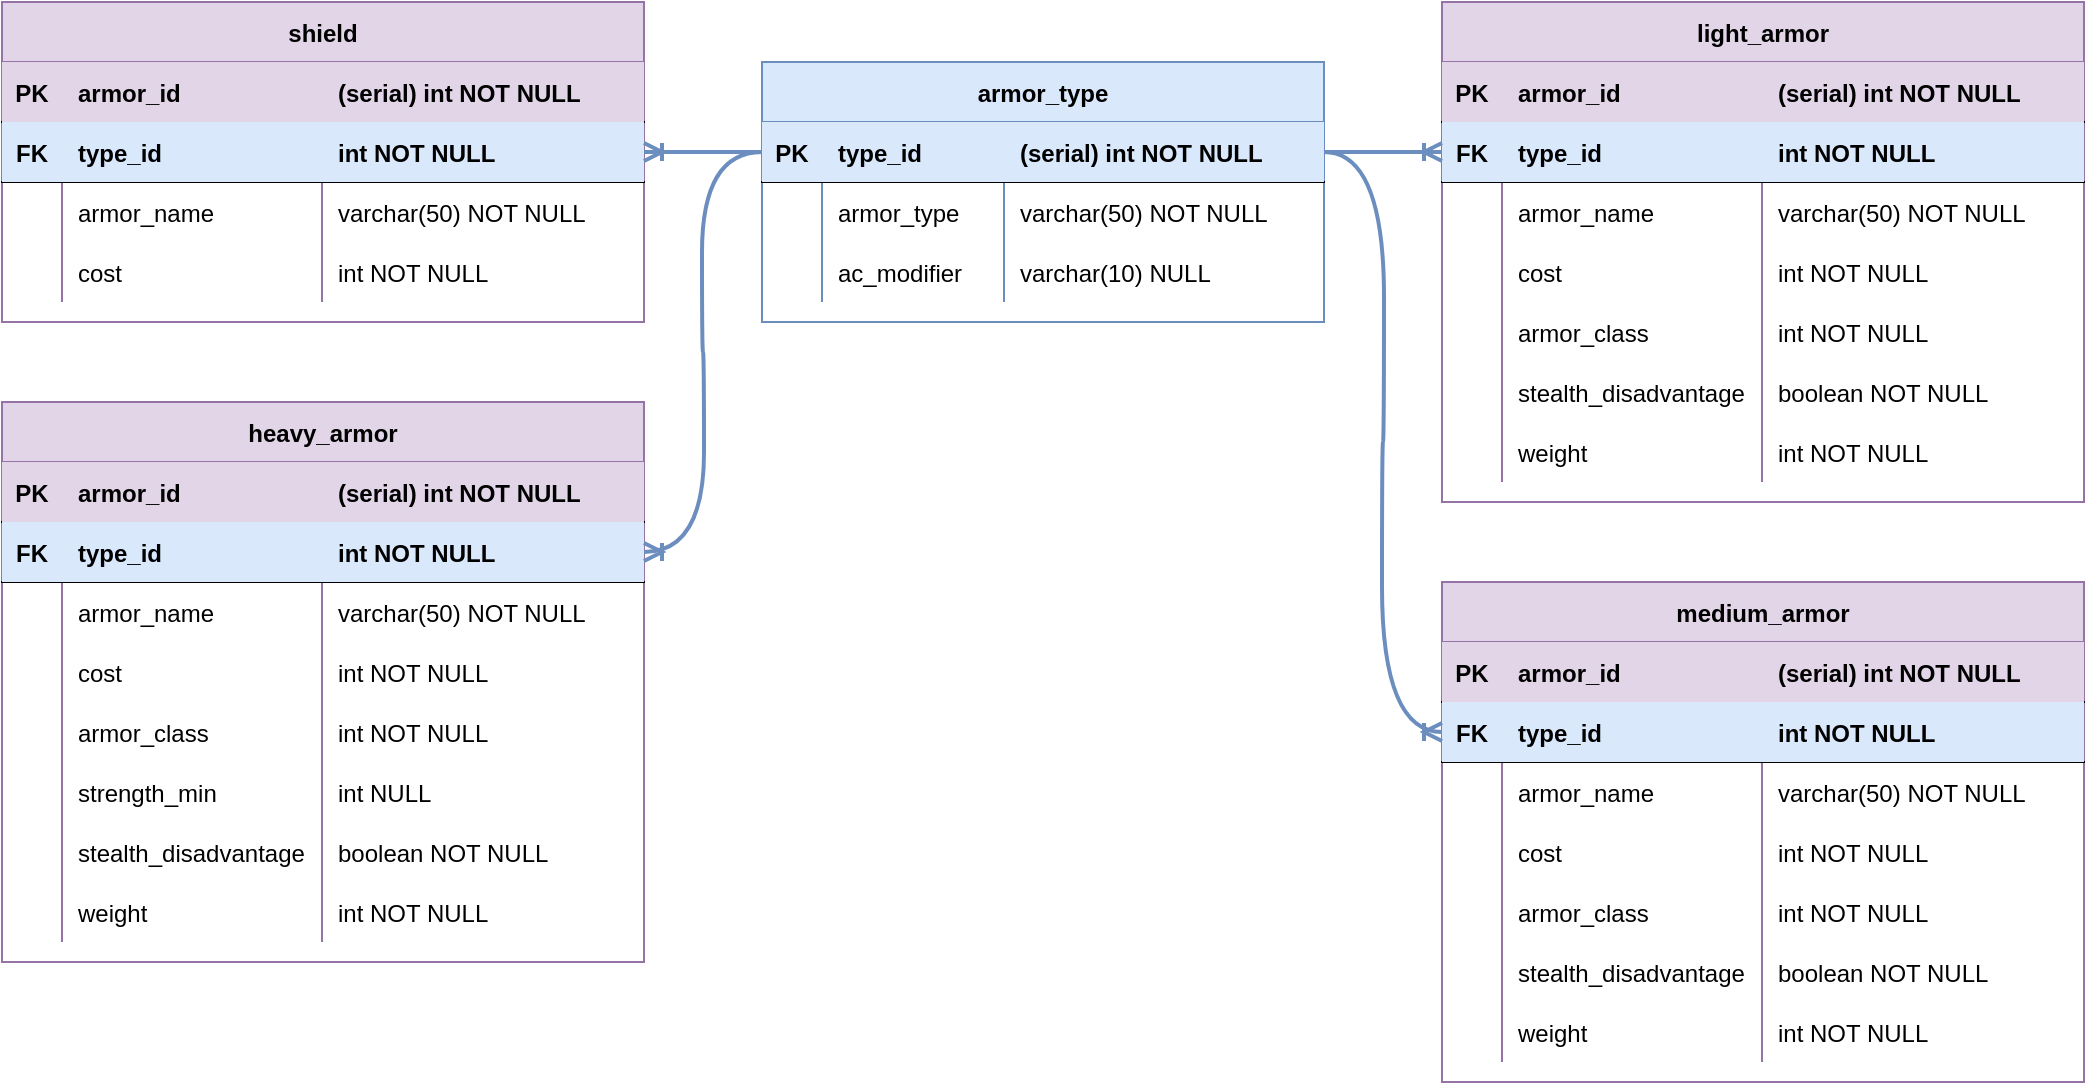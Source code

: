 <mxfile version="20.6.0" type="github">
  <diagram id="R2lEEEUBdFMjLlhIrx00" name="Page-1">
    <mxGraphModel dx="1091" dy="776" grid="1" gridSize="10" guides="1" tooltips="1" connect="1" arrows="1" fold="1" page="1" pageScale="1" pageWidth="1100" pageHeight="850" math="0" shadow="0" extFonts="Permanent Marker^https://fonts.googleapis.com/css?family=Permanent+Marker">
      <root>
        <mxCell id="0" />
        <mxCell id="1" parent="0" />
        <mxCell id="C-vyLk0tnHw3VtMMgP7b-23" value="armor_type" style="shape=table;startSize=30;container=1;collapsible=1;childLayout=tableLayout;fixedRows=1;rowLines=0;fontStyle=1;align=center;resizeLast=1;fillColor=#dae8fc;strokeColor=#6c8ebf;" parent="1" vertex="1">
          <mxGeometry x="420" y="70" width="281" height="130" as="geometry" />
        </mxCell>
        <mxCell id="C-vyLk0tnHw3VtMMgP7b-24" value="" style="shape=partialRectangle;collapsible=0;dropTarget=0;pointerEvents=0;fillColor=none;points=[[0,0.5],[1,0.5]];portConstraint=eastwest;top=0;left=0;right=0;bottom=1;" parent="C-vyLk0tnHw3VtMMgP7b-23" vertex="1">
          <mxGeometry y="30" width="281" height="30" as="geometry" />
        </mxCell>
        <mxCell id="C-vyLk0tnHw3VtMMgP7b-25" value="PK" style="shape=partialRectangle;overflow=hidden;connectable=0;fillColor=#dae8fc;top=0;left=0;bottom=0;right=0;fontStyle=1;strokeColor=#6c8ebf;" parent="C-vyLk0tnHw3VtMMgP7b-24" vertex="1">
          <mxGeometry width="30" height="30" as="geometry">
            <mxRectangle width="30" height="30" as="alternateBounds" />
          </mxGeometry>
        </mxCell>
        <mxCell id="C-vyLk0tnHw3VtMMgP7b-26" value="type_id" style="shape=partialRectangle;overflow=hidden;connectable=0;fillColor=#dae8fc;top=0;left=0;bottom=0;right=0;align=left;spacingLeft=6;fontStyle=1;strokeColor=#6c8ebf;" parent="C-vyLk0tnHw3VtMMgP7b-24" vertex="1">
          <mxGeometry x="30" width="91" height="30" as="geometry">
            <mxRectangle width="91" height="30" as="alternateBounds" />
          </mxGeometry>
        </mxCell>
        <mxCell id="UrGquPTYaDOgEPHqBl3_-1" value="(serial) int NOT NULL" style="shape=partialRectangle;overflow=hidden;connectable=0;fillColor=#dae8fc;top=0;left=0;bottom=0;right=0;align=left;spacingLeft=6;fontStyle=1;strokeColor=#6c8ebf;" vertex="1" parent="C-vyLk0tnHw3VtMMgP7b-24">
          <mxGeometry x="121" width="160" height="30" as="geometry">
            <mxRectangle width="160" height="30" as="alternateBounds" />
          </mxGeometry>
        </mxCell>
        <mxCell id="C-vyLk0tnHw3VtMMgP7b-27" value="" style="shape=partialRectangle;collapsible=0;dropTarget=0;pointerEvents=0;fillColor=none;points=[[0,0.5],[1,0.5]];portConstraint=eastwest;top=0;left=0;right=0;bottom=0;" parent="C-vyLk0tnHw3VtMMgP7b-23" vertex="1">
          <mxGeometry y="60" width="281" height="30" as="geometry" />
        </mxCell>
        <mxCell id="C-vyLk0tnHw3VtMMgP7b-28" value="" style="shape=partialRectangle;overflow=hidden;connectable=0;fillColor=none;top=0;left=0;bottom=0;right=0;" parent="C-vyLk0tnHw3VtMMgP7b-27" vertex="1">
          <mxGeometry width="30" height="30" as="geometry">
            <mxRectangle width="30" height="30" as="alternateBounds" />
          </mxGeometry>
        </mxCell>
        <mxCell id="C-vyLk0tnHw3VtMMgP7b-29" value="armor_type" style="shape=partialRectangle;overflow=hidden;connectable=0;fillColor=none;top=0;left=0;bottom=0;right=0;align=left;spacingLeft=6;" parent="C-vyLk0tnHw3VtMMgP7b-27" vertex="1">
          <mxGeometry x="30" width="91" height="30" as="geometry">
            <mxRectangle width="91" height="30" as="alternateBounds" />
          </mxGeometry>
        </mxCell>
        <mxCell id="UrGquPTYaDOgEPHqBl3_-2" value="varchar(50) NOT NULL" style="shape=partialRectangle;overflow=hidden;connectable=0;fillColor=none;top=0;left=0;bottom=0;right=0;align=left;spacingLeft=6;" vertex="1" parent="C-vyLk0tnHw3VtMMgP7b-27">
          <mxGeometry x="121" width="160" height="30" as="geometry">
            <mxRectangle width="160" height="30" as="alternateBounds" />
          </mxGeometry>
        </mxCell>
        <mxCell id="UrGquPTYaDOgEPHqBl3_-77" style="shape=partialRectangle;collapsible=0;dropTarget=0;pointerEvents=0;fillColor=none;points=[[0,0.5],[1,0.5]];portConstraint=eastwest;top=0;left=0;right=0;bottom=0;" vertex="1" parent="C-vyLk0tnHw3VtMMgP7b-23">
          <mxGeometry y="90" width="281" height="30" as="geometry" />
        </mxCell>
        <mxCell id="UrGquPTYaDOgEPHqBl3_-78" style="shape=partialRectangle;overflow=hidden;connectable=0;fillColor=none;top=0;left=0;bottom=0;right=0;" vertex="1" parent="UrGquPTYaDOgEPHqBl3_-77">
          <mxGeometry width="30" height="30" as="geometry">
            <mxRectangle width="30" height="30" as="alternateBounds" />
          </mxGeometry>
        </mxCell>
        <mxCell id="UrGquPTYaDOgEPHqBl3_-79" value="ac_modifier" style="shape=partialRectangle;overflow=hidden;connectable=0;fillColor=none;top=0;left=0;bottom=0;right=0;align=left;spacingLeft=6;" vertex="1" parent="UrGquPTYaDOgEPHqBl3_-77">
          <mxGeometry x="30" width="91" height="30" as="geometry">
            <mxRectangle width="91" height="30" as="alternateBounds" />
          </mxGeometry>
        </mxCell>
        <mxCell id="UrGquPTYaDOgEPHqBl3_-80" value="varchar(10) NULL" style="shape=partialRectangle;overflow=hidden;connectable=0;fillColor=none;top=0;left=0;bottom=0;right=0;align=left;spacingLeft=6;" vertex="1" parent="UrGquPTYaDOgEPHqBl3_-77">
          <mxGeometry x="121" width="160" height="30" as="geometry">
            <mxRectangle width="160" height="30" as="alternateBounds" />
          </mxGeometry>
        </mxCell>
        <mxCell id="UrGquPTYaDOgEPHqBl3_-3" value="light_armor" style="shape=table;startSize=30;container=1;collapsible=1;childLayout=tableLayout;fixedRows=1;rowLines=0;fontStyle=1;align=center;resizeLast=1;fillColor=#e1d5e7;strokeColor=#9673a6;" vertex="1" parent="1">
          <mxGeometry x="760" y="40" width="321" height="250" as="geometry" />
        </mxCell>
        <mxCell id="UrGquPTYaDOgEPHqBl3_-4" value="" style="shape=partialRectangle;collapsible=0;dropTarget=0;pointerEvents=0;fillColor=none;points=[[0,0.5],[1,0.5]];portConstraint=eastwest;top=0;left=0;right=0;bottom=1;" vertex="1" parent="UrGquPTYaDOgEPHqBl3_-3">
          <mxGeometry y="30" width="321" height="30" as="geometry" />
        </mxCell>
        <mxCell id="UrGquPTYaDOgEPHqBl3_-5" value="PK" style="shape=partialRectangle;overflow=hidden;connectable=0;fillColor=#e1d5e7;top=0;left=0;bottom=0;right=0;fontStyle=1;strokeColor=#9673a6;" vertex="1" parent="UrGquPTYaDOgEPHqBl3_-4">
          <mxGeometry width="30" height="30" as="geometry">
            <mxRectangle width="30" height="30" as="alternateBounds" />
          </mxGeometry>
        </mxCell>
        <mxCell id="UrGquPTYaDOgEPHqBl3_-6" value="armor_id" style="shape=partialRectangle;overflow=hidden;connectable=0;fillColor=#e1d5e7;top=0;left=0;bottom=0;right=0;align=left;spacingLeft=6;fontStyle=1;strokeColor=#9673a6;" vertex="1" parent="UrGquPTYaDOgEPHqBl3_-4">
          <mxGeometry x="30" width="130" height="30" as="geometry">
            <mxRectangle width="130" height="30" as="alternateBounds" />
          </mxGeometry>
        </mxCell>
        <mxCell id="UrGquPTYaDOgEPHqBl3_-7" value="(serial) int NOT NULL" style="shape=partialRectangle;overflow=hidden;connectable=0;fillColor=#e1d5e7;top=0;left=0;bottom=0;right=0;align=left;spacingLeft=6;fontStyle=1;strokeColor=#9673a6;" vertex="1" parent="UrGquPTYaDOgEPHqBl3_-4">
          <mxGeometry x="160" width="161" height="30" as="geometry">
            <mxRectangle width="161" height="30" as="alternateBounds" />
          </mxGeometry>
        </mxCell>
        <mxCell id="UrGquPTYaDOgEPHqBl3_-12" style="shape=partialRectangle;collapsible=0;dropTarget=0;pointerEvents=0;fillColor=none;points=[[0,0.5],[1,0.5]];portConstraint=eastwest;top=0;left=0;right=0;bottom=1;" vertex="1" parent="UrGquPTYaDOgEPHqBl3_-3">
          <mxGeometry y="60" width="321" height="30" as="geometry" />
        </mxCell>
        <mxCell id="UrGquPTYaDOgEPHqBl3_-13" value="FK" style="shape=partialRectangle;overflow=hidden;connectable=0;fillColor=#dae8fc;top=0;left=0;bottom=0;right=0;fontStyle=1;strokeColor=#6c8ebf;" vertex="1" parent="UrGquPTYaDOgEPHqBl3_-12">
          <mxGeometry width="30" height="30" as="geometry">
            <mxRectangle width="30" height="30" as="alternateBounds" />
          </mxGeometry>
        </mxCell>
        <mxCell id="UrGquPTYaDOgEPHqBl3_-14" value="type_id" style="shape=partialRectangle;overflow=hidden;connectable=0;fillColor=#dae8fc;top=0;left=0;bottom=0;right=0;align=left;spacingLeft=6;fontStyle=1;strokeColor=#6c8ebf;" vertex="1" parent="UrGquPTYaDOgEPHqBl3_-12">
          <mxGeometry x="30" width="130" height="30" as="geometry">
            <mxRectangle width="130" height="30" as="alternateBounds" />
          </mxGeometry>
        </mxCell>
        <mxCell id="UrGquPTYaDOgEPHqBl3_-15" value="int NOT NULL" style="shape=partialRectangle;overflow=hidden;connectable=0;fillColor=#dae8fc;top=0;left=0;bottom=0;right=0;align=left;spacingLeft=6;fontStyle=1;strokeColor=#6c8ebf;" vertex="1" parent="UrGquPTYaDOgEPHqBl3_-12">
          <mxGeometry x="160" width="161" height="30" as="geometry">
            <mxRectangle width="161" height="30" as="alternateBounds" />
          </mxGeometry>
        </mxCell>
        <mxCell id="UrGquPTYaDOgEPHqBl3_-8" value="" style="shape=partialRectangle;collapsible=0;dropTarget=0;pointerEvents=0;fillColor=none;points=[[0,0.5],[1,0.5]];portConstraint=eastwest;top=0;left=0;right=0;bottom=0;" vertex="1" parent="UrGquPTYaDOgEPHqBl3_-3">
          <mxGeometry y="90" width="321" height="30" as="geometry" />
        </mxCell>
        <mxCell id="UrGquPTYaDOgEPHqBl3_-9" value="" style="shape=partialRectangle;overflow=hidden;connectable=0;fillColor=none;top=0;left=0;bottom=0;right=0;" vertex="1" parent="UrGquPTYaDOgEPHqBl3_-8">
          <mxGeometry width="30" height="30" as="geometry">
            <mxRectangle width="30" height="30" as="alternateBounds" />
          </mxGeometry>
        </mxCell>
        <mxCell id="UrGquPTYaDOgEPHqBl3_-10" value="armor_name" style="shape=partialRectangle;overflow=hidden;connectable=0;fillColor=none;top=0;left=0;bottom=0;right=0;align=left;spacingLeft=6;" vertex="1" parent="UrGquPTYaDOgEPHqBl3_-8">
          <mxGeometry x="30" width="130" height="30" as="geometry">
            <mxRectangle width="130" height="30" as="alternateBounds" />
          </mxGeometry>
        </mxCell>
        <mxCell id="UrGquPTYaDOgEPHqBl3_-11" value="varchar(50) NOT NULL" style="shape=partialRectangle;overflow=hidden;connectable=0;fillColor=none;top=0;left=0;bottom=0;right=0;align=left;spacingLeft=6;" vertex="1" parent="UrGquPTYaDOgEPHqBl3_-8">
          <mxGeometry x="160" width="161" height="30" as="geometry">
            <mxRectangle width="161" height="30" as="alternateBounds" />
          </mxGeometry>
        </mxCell>
        <mxCell id="UrGquPTYaDOgEPHqBl3_-16" style="shape=partialRectangle;collapsible=0;dropTarget=0;pointerEvents=0;fillColor=none;points=[[0,0.5],[1,0.5]];portConstraint=eastwest;top=0;left=0;right=0;bottom=0;" vertex="1" parent="UrGquPTYaDOgEPHqBl3_-3">
          <mxGeometry y="120" width="321" height="30" as="geometry" />
        </mxCell>
        <mxCell id="UrGquPTYaDOgEPHqBl3_-17" style="shape=partialRectangle;overflow=hidden;connectable=0;fillColor=none;top=0;left=0;bottom=0;right=0;" vertex="1" parent="UrGquPTYaDOgEPHqBl3_-16">
          <mxGeometry width="30" height="30" as="geometry">
            <mxRectangle width="30" height="30" as="alternateBounds" />
          </mxGeometry>
        </mxCell>
        <mxCell id="UrGquPTYaDOgEPHqBl3_-18" value="cost" style="shape=partialRectangle;overflow=hidden;connectable=0;fillColor=none;top=0;left=0;bottom=0;right=0;align=left;spacingLeft=6;" vertex="1" parent="UrGquPTYaDOgEPHqBl3_-16">
          <mxGeometry x="30" width="130" height="30" as="geometry">
            <mxRectangle width="130" height="30" as="alternateBounds" />
          </mxGeometry>
        </mxCell>
        <mxCell id="UrGquPTYaDOgEPHqBl3_-19" value="int NOT NULL" style="shape=partialRectangle;overflow=hidden;connectable=0;fillColor=none;top=0;left=0;bottom=0;right=0;align=left;spacingLeft=6;" vertex="1" parent="UrGquPTYaDOgEPHqBl3_-16">
          <mxGeometry x="160" width="161" height="30" as="geometry">
            <mxRectangle width="161" height="30" as="alternateBounds" />
          </mxGeometry>
        </mxCell>
        <mxCell id="UrGquPTYaDOgEPHqBl3_-20" style="shape=partialRectangle;collapsible=0;dropTarget=0;pointerEvents=0;fillColor=none;points=[[0,0.5],[1,0.5]];portConstraint=eastwest;top=0;left=0;right=0;bottom=0;" vertex="1" parent="UrGquPTYaDOgEPHqBl3_-3">
          <mxGeometry y="150" width="321" height="30" as="geometry" />
        </mxCell>
        <mxCell id="UrGquPTYaDOgEPHqBl3_-21" style="shape=partialRectangle;overflow=hidden;connectable=0;fillColor=none;top=0;left=0;bottom=0;right=0;" vertex="1" parent="UrGquPTYaDOgEPHqBl3_-20">
          <mxGeometry width="30" height="30" as="geometry">
            <mxRectangle width="30" height="30" as="alternateBounds" />
          </mxGeometry>
        </mxCell>
        <mxCell id="UrGquPTYaDOgEPHqBl3_-22" value="armor_class" style="shape=partialRectangle;overflow=hidden;connectable=0;fillColor=none;top=0;left=0;bottom=0;right=0;align=left;spacingLeft=6;" vertex="1" parent="UrGquPTYaDOgEPHqBl3_-20">
          <mxGeometry x="30" width="130" height="30" as="geometry">
            <mxRectangle width="130" height="30" as="alternateBounds" />
          </mxGeometry>
        </mxCell>
        <mxCell id="UrGquPTYaDOgEPHqBl3_-23" value="int NOT NULL" style="shape=partialRectangle;overflow=hidden;connectable=0;fillColor=none;top=0;left=0;bottom=0;right=0;align=left;spacingLeft=6;" vertex="1" parent="UrGquPTYaDOgEPHqBl3_-20">
          <mxGeometry x="160" width="161" height="30" as="geometry">
            <mxRectangle width="161" height="30" as="alternateBounds" />
          </mxGeometry>
        </mxCell>
        <mxCell id="UrGquPTYaDOgEPHqBl3_-32" style="shape=partialRectangle;collapsible=0;dropTarget=0;pointerEvents=0;fillColor=none;points=[[0,0.5],[1,0.5]];portConstraint=eastwest;top=0;left=0;right=0;bottom=0;" vertex="1" parent="UrGquPTYaDOgEPHqBl3_-3">
          <mxGeometry y="180" width="321" height="30" as="geometry" />
        </mxCell>
        <mxCell id="UrGquPTYaDOgEPHqBl3_-33" style="shape=partialRectangle;overflow=hidden;connectable=0;fillColor=none;top=0;left=0;bottom=0;right=0;" vertex="1" parent="UrGquPTYaDOgEPHqBl3_-32">
          <mxGeometry width="30" height="30" as="geometry">
            <mxRectangle width="30" height="30" as="alternateBounds" />
          </mxGeometry>
        </mxCell>
        <mxCell id="UrGquPTYaDOgEPHqBl3_-34" value="stealth_disadvantage" style="shape=partialRectangle;overflow=hidden;connectable=0;fillColor=none;top=0;left=0;bottom=0;right=0;align=left;spacingLeft=6;" vertex="1" parent="UrGquPTYaDOgEPHqBl3_-32">
          <mxGeometry x="30" width="130" height="30" as="geometry">
            <mxRectangle width="130" height="30" as="alternateBounds" />
          </mxGeometry>
        </mxCell>
        <mxCell id="UrGquPTYaDOgEPHqBl3_-35" value="boolean NOT NULL" style="shape=partialRectangle;overflow=hidden;connectable=0;fillColor=none;top=0;left=0;bottom=0;right=0;align=left;spacingLeft=6;" vertex="1" parent="UrGquPTYaDOgEPHqBl3_-32">
          <mxGeometry x="160" width="161" height="30" as="geometry">
            <mxRectangle width="161" height="30" as="alternateBounds" />
          </mxGeometry>
        </mxCell>
        <mxCell id="UrGquPTYaDOgEPHqBl3_-36" style="shape=partialRectangle;collapsible=0;dropTarget=0;pointerEvents=0;fillColor=none;points=[[0,0.5],[1,0.5]];portConstraint=eastwest;top=0;left=0;right=0;bottom=0;" vertex="1" parent="UrGquPTYaDOgEPHqBl3_-3">
          <mxGeometry y="210" width="321" height="30" as="geometry" />
        </mxCell>
        <mxCell id="UrGquPTYaDOgEPHqBl3_-37" style="shape=partialRectangle;overflow=hidden;connectable=0;fillColor=none;top=0;left=0;bottom=0;right=0;" vertex="1" parent="UrGquPTYaDOgEPHqBl3_-36">
          <mxGeometry width="30" height="30" as="geometry">
            <mxRectangle width="30" height="30" as="alternateBounds" />
          </mxGeometry>
        </mxCell>
        <mxCell id="UrGquPTYaDOgEPHqBl3_-38" value="weight" style="shape=partialRectangle;overflow=hidden;connectable=0;fillColor=none;top=0;left=0;bottom=0;right=0;align=left;spacingLeft=6;" vertex="1" parent="UrGquPTYaDOgEPHqBl3_-36">
          <mxGeometry x="30" width="130" height="30" as="geometry">
            <mxRectangle width="130" height="30" as="alternateBounds" />
          </mxGeometry>
        </mxCell>
        <mxCell id="UrGquPTYaDOgEPHqBl3_-39" value="int NOT NULL" style="shape=partialRectangle;overflow=hidden;connectable=0;fillColor=none;top=0;left=0;bottom=0;right=0;align=left;spacingLeft=6;" vertex="1" parent="UrGquPTYaDOgEPHqBl3_-36">
          <mxGeometry x="160" width="161" height="30" as="geometry">
            <mxRectangle width="161" height="30" as="alternateBounds" />
          </mxGeometry>
        </mxCell>
        <mxCell id="UrGquPTYaDOgEPHqBl3_-40" value="medium_armor" style="shape=table;startSize=30;container=1;collapsible=1;childLayout=tableLayout;fixedRows=1;rowLines=0;fontStyle=1;align=center;resizeLast=1;fillColor=#e1d5e7;strokeColor=#9673a6;" vertex="1" parent="1">
          <mxGeometry x="760" y="330" width="321" height="250" as="geometry" />
        </mxCell>
        <mxCell id="UrGquPTYaDOgEPHqBl3_-41" value="" style="shape=partialRectangle;collapsible=0;dropTarget=0;pointerEvents=0;fillColor=none;points=[[0,0.5],[1,0.5]];portConstraint=eastwest;top=0;left=0;right=0;bottom=1;" vertex="1" parent="UrGquPTYaDOgEPHqBl3_-40">
          <mxGeometry y="30" width="321" height="30" as="geometry" />
        </mxCell>
        <mxCell id="UrGquPTYaDOgEPHqBl3_-42" value="PK" style="shape=partialRectangle;overflow=hidden;connectable=0;fillColor=#e1d5e7;top=0;left=0;bottom=0;right=0;fontStyle=1;strokeColor=#9673a6;" vertex="1" parent="UrGquPTYaDOgEPHqBl3_-41">
          <mxGeometry width="30" height="30" as="geometry">
            <mxRectangle width="30" height="30" as="alternateBounds" />
          </mxGeometry>
        </mxCell>
        <mxCell id="UrGquPTYaDOgEPHqBl3_-43" value="armor_id" style="shape=partialRectangle;overflow=hidden;connectable=0;fillColor=#e1d5e7;top=0;left=0;bottom=0;right=0;align=left;spacingLeft=6;fontStyle=1;strokeColor=#9673a6;" vertex="1" parent="UrGquPTYaDOgEPHqBl3_-41">
          <mxGeometry x="30" width="130" height="30" as="geometry">
            <mxRectangle width="130" height="30" as="alternateBounds" />
          </mxGeometry>
        </mxCell>
        <mxCell id="UrGquPTYaDOgEPHqBl3_-44" value="(serial) int NOT NULL" style="shape=partialRectangle;overflow=hidden;connectable=0;fillColor=#e1d5e7;top=0;left=0;bottom=0;right=0;align=left;spacingLeft=6;fontStyle=1;strokeColor=#9673a6;" vertex="1" parent="UrGquPTYaDOgEPHqBl3_-41">
          <mxGeometry x="160" width="161" height="30" as="geometry">
            <mxRectangle width="161" height="30" as="alternateBounds" />
          </mxGeometry>
        </mxCell>
        <mxCell id="UrGquPTYaDOgEPHqBl3_-45" style="shape=partialRectangle;collapsible=0;dropTarget=0;pointerEvents=0;fillColor=none;points=[[0,0.5],[1,0.5]];portConstraint=eastwest;top=0;left=0;right=0;bottom=1;" vertex="1" parent="UrGquPTYaDOgEPHqBl3_-40">
          <mxGeometry y="60" width="321" height="30" as="geometry" />
        </mxCell>
        <mxCell id="UrGquPTYaDOgEPHqBl3_-46" value="FK" style="shape=partialRectangle;overflow=hidden;connectable=0;fillColor=#dae8fc;top=0;left=0;bottom=0;right=0;fontStyle=1;strokeColor=#6c8ebf;" vertex="1" parent="UrGquPTYaDOgEPHqBl3_-45">
          <mxGeometry width="30" height="30" as="geometry">
            <mxRectangle width="30" height="30" as="alternateBounds" />
          </mxGeometry>
        </mxCell>
        <mxCell id="UrGquPTYaDOgEPHqBl3_-47" value="type_id" style="shape=partialRectangle;overflow=hidden;connectable=0;fillColor=#dae8fc;top=0;left=0;bottom=0;right=0;align=left;spacingLeft=6;fontStyle=1;strokeColor=#6c8ebf;" vertex="1" parent="UrGquPTYaDOgEPHqBl3_-45">
          <mxGeometry x="30" width="130" height="30" as="geometry">
            <mxRectangle width="130" height="30" as="alternateBounds" />
          </mxGeometry>
        </mxCell>
        <mxCell id="UrGquPTYaDOgEPHqBl3_-48" value="int NOT NULL" style="shape=partialRectangle;overflow=hidden;connectable=0;fillColor=#dae8fc;top=0;left=0;bottom=0;right=0;align=left;spacingLeft=6;fontStyle=1;strokeColor=#6c8ebf;" vertex="1" parent="UrGquPTYaDOgEPHqBl3_-45">
          <mxGeometry x="160" width="161" height="30" as="geometry">
            <mxRectangle width="161" height="30" as="alternateBounds" />
          </mxGeometry>
        </mxCell>
        <mxCell id="UrGquPTYaDOgEPHqBl3_-49" value="" style="shape=partialRectangle;collapsible=0;dropTarget=0;pointerEvents=0;fillColor=none;points=[[0,0.5],[1,0.5]];portConstraint=eastwest;top=0;left=0;right=0;bottom=0;" vertex="1" parent="UrGquPTYaDOgEPHqBl3_-40">
          <mxGeometry y="90" width="321" height="30" as="geometry" />
        </mxCell>
        <mxCell id="UrGquPTYaDOgEPHqBl3_-50" value="" style="shape=partialRectangle;overflow=hidden;connectable=0;fillColor=none;top=0;left=0;bottom=0;right=0;" vertex="1" parent="UrGquPTYaDOgEPHqBl3_-49">
          <mxGeometry width="30" height="30" as="geometry">
            <mxRectangle width="30" height="30" as="alternateBounds" />
          </mxGeometry>
        </mxCell>
        <mxCell id="UrGquPTYaDOgEPHqBl3_-51" value="armor_name" style="shape=partialRectangle;overflow=hidden;connectable=0;fillColor=none;top=0;left=0;bottom=0;right=0;align=left;spacingLeft=6;" vertex="1" parent="UrGquPTYaDOgEPHqBl3_-49">
          <mxGeometry x="30" width="130" height="30" as="geometry">
            <mxRectangle width="130" height="30" as="alternateBounds" />
          </mxGeometry>
        </mxCell>
        <mxCell id="UrGquPTYaDOgEPHqBl3_-52" value="varchar(50) NOT NULL" style="shape=partialRectangle;overflow=hidden;connectable=0;fillColor=none;top=0;left=0;bottom=0;right=0;align=left;spacingLeft=6;" vertex="1" parent="UrGquPTYaDOgEPHqBl3_-49">
          <mxGeometry x="160" width="161" height="30" as="geometry">
            <mxRectangle width="161" height="30" as="alternateBounds" />
          </mxGeometry>
        </mxCell>
        <mxCell id="UrGquPTYaDOgEPHqBl3_-53" style="shape=partialRectangle;collapsible=0;dropTarget=0;pointerEvents=0;fillColor=none;points=[[0,0.5],[1,0.5]];portConstraint=eastwest;top=0;left=0;right=0;bottom=0;" vertex="1" parent="UrGquPTYaDOgEPHqBl3_-40">
          <mxGeometry y="120" width="321" height="30" as="geometry" />
        </mxCell>
        <mxCell id="UrGquPTYaDOgEPHqBl3_-54" style="shape=partialRectangle;overflow=hidden;connectable=0;fillColor=none;top=0;left=0;bottom=0;right=0;" vertex="1" parent="UrGquPTYaDOgEPHqBl3_-53">
          <mxGeometry width="30" height="30" as="geometry">
            <mxRectangle width="30" height="30" as="alternateBounds" />
          </mxGeometry>
        </mxCell>
        <mxCell id="UrGquPTYaDOgEPHqBl3_-55" value="cost" style="shape=partialRectangle;overflow=hidden;connectable=0;fillColor=none;top=0;left=0;bottom=0;right=0;align=left;spacingLeft=6;" vertex="1" parent="UrGquPTYaDOgEPHqBl3_-53">
          <mxGeometry x="30" width="130" height="30" as="geometry">
            <mxRectangle width="130" height="30" as="alternateBounds" />
          </mxGeometry>
        </mxCell>
        <mxCell id="UrGquPTYaDOgEPHqBl3_-56" value="int NOT NULL" style="shape=partialRectangle;overflow=hidden;connectable=0;fillColor=none;top=0;left=0;bottom=0;right=0;align=left;spacingLeft=6;" vertex="1" parent="UrGquPTYaDOgEPHqBl3_-53">
          <mxGeometry x="160" width="161" height="30" as="geometry">
            <mxRectangle width="161" height="30" as="alternateBounds" />
          </mxGeometry>
        </mxCell>
        <mxCell id="UrGquPTYaDOgEPHqBl3_-57" style="shape=partialRectangle;collapsible=0;dropTarget=0;pointerEvents=0;fillColor=none;points=[[0,0.5],[1,0.5]];portConstraint=eastwest;top=0;left=0;right=0;bottom=0;" vertex="1" parent="UrGquPTYaDOgEPHqBl3_-40">
          <mxGeometry y="150" width="321" height="30" as="geometry" />
        </mxCell>
        <mxCell id="UrGquPTYaDOgEPHqBl3_-58" style="shape=partialRectangle;overflow=hidden;connectable=0;fillColor=none;top=0;left=0;bottom=0;right=0;" vertex="1" parent="UrGquPTYaDOgEPHqBl3_-57">
          <mxGeometry width="30" height="30" as="geometry">
            <mxRectangle width="30" height="30" as="alternateBounds" />
          </mxGeometry>
        </mxCell>
        <mxCell id="UrGquPTYaDOgEPHqBl3_-59" value="armor_class" style="shape=partialRectangle;overflow=hidden;connectable=0;fillColor=none;top=0;left=0;bottom=0;right=0;align=left;spacingLeft=6;" vertex="1" parent="UrGquPTYaDOgEPHqBl3_-57">
          <mxGeometry x="30" width="130" height="30" as="geometry">
            <mxRectangle width="130" height="30" as="alternateBounds" />
          </mxGeometry>
        </mxCell>
        <mxCell id="UrGquPTYaDOgEPHqBl3_-60" value="int NOT NULL" style="shape=partialRectangle;overflow=hidden;connectable=0;fillColor=none;top=0;left=0;bottom=0;right=0;align=left;spacingLeft=6;" vertex="1" parent="UrGquPTYaDOgEPHqBl3_-57">
          <mxGeometry x="160" width="161" height="30" as="geometry">
            <mxRectangle width="161" height="30" as="alternateBounds" />
          </mxGeometry>
        </mxCell>
        <mxCell id="UrGquPTYaDOgEPHqBl3_-69" style="shape=partialRectangle;collapsible=0;dropTarget=0;pointerEvents=0;fillColor=none;points=[[0,0.5],[1,0.5]];portConstraint=eastwest;top=0;left=0;right=0;bottom=0;" vertex="1" parent="UrGquPTYaDOgEPHqBl3_-40">
          <mxGeometry y="180" width="321" height="30" as="geometry" />
        </mxCell>
        <mxCell id="UrGquPTYaDOgEPHqBl3_-70" style="shape=partialRectangle;overflow=hidden;connectable=0;fillColor=none;top=0;left=0;bottom=0;right=0;" vertex="1" parent="UrGquPTYaDOgEPHqBl3_-69">
          <mxGeometry width="30" height="30" as="geometry">
            <mxRectangle width="30" height="30" as="alternateBounds" />
          </mxGeometry>
        </mxCell>
        <mxCell id="UrGquPTYaDOgEPHqBl3_-71" value="stealth_disadvantage" style="shape=partialRectangle;overflow=hidden;connectable=0;fillColor=none;top=0;left=0;bottom=0;right=0;align=left;spacingLeft=6;" vertex="1" parent="UrGquPTYaDOgEPHqBl3_-69">
          <mxGeometry x="30" width="130" height="30" as="geometry">
            <mxRectangle width="130" height="30" as="alternateBounds" />
          </mxGeometry>
        </mxCell>
        <mxCell id="UrGquPTYaDOgEPHqBl3_-72" value="boolean NOT NULL" style="shape=partialRectangle;overflow=hidden;connectable=0;fillColor=none;top=0;left=0;bottom=0;right=0;align=left;spacingLeft=6;" vertex="1" parent="UrGquPTYaDOgEPHqBl3_-69">
          <mxGeometry x="160" width="161" height="30" as="geometry">
            <mxRectangle width="161" height="30" as="alternateBounds" />
          </mxGeometry>
        </mxCell>
        <mxCell id="UrGquPTYaDOgEPHqBl3_-73" style="shape=partialRectangle;collapsible=0;dropTarget=0;pointerEvents=0;fillColor=none;points=[[0,0.5],[1,0.5]];portConstraint=eastwest;top=0;left=0;right=0;bottom=0;" vertex="1" parent="UrGquPTYaDOgEPHqBl3_-40">
          <mxGeometry y="210" width="321" height="30" as="geometry" />
        </mxCell>
        <mxCell id="UrGquPTYaDOgEPHqBl3_-74" style="shape=partialRectangle;overflow=hidden;connectable=0;fillColor=none;top=0;left=0;bottom=0;right=0;" vertex="1" parent="UrGquPTYaDOgEPHqBl3_-73">
          <mxGeometry width="30" height="30" as="geometry">
            <mxRectangle width="30" height="30" as="alternateBounds" />
          </mxGeometry>
        </mxCell>
        <mxCell id="UrGquPTYaDOgEPHqBl3_-75" value="weight" style="shape=partialRectangle;overflow=hidden;connectable=0;fillColor=none;top=0;left=0;bottom=0;right=0;align=left;spacingLeft=6;" vertex="1" parent="UrGquPTYaDOgEPHqBl3_-73">
          <mxGeometry x="30" width="130" height="30" as="geometry">
            <mxRectangle width="130" height="30" as="alternateBounds" />
          </mxGeometry>
        </mxCell>
        <mxCell id="UrGquPTYaDOgEPHqBl3_-76" value="int NOT NULL" style="shape=partialRectangle;overflow=hidden;connectable=0;fillColor=none;top=0;left=0;bottom=0;right=0;align=left;spacingLeft=6;" vertex="1" parent="UrGquPTYaDOgEPHqBl3_-73">
          <mxGeometry x="160" width="161" height="30" as="geometry">
            <mxRectangle width="161" height="30" as="alternateBounds" />
          </mxGeometry>
        </mxCell>
        <mxCell id="UrGquPTYaDOgEPHqBl3_-81" value="heavy_armor" style="shape=table;startSize=30;container=1;collapsible=1;childLayout=tableLayout;fixedRows=1;rowLines=0;fontStyle=1;align=center;resizeLast=1;fillColor=#e1d5e7;strokeColor=#9673a6;" vertex="1" parent="1">
          <mxGeometry x="40" y="240" width="321" height="280" as="geometry" />
        </mxCell>
        <mxCell id="UrGquPTYaDOgEPHqBl3_-82" value="" style="shape=partialRectangle;collapsible=0;dropTarget=0;pointerEvents=0;fillColor=none;points=[[0,0.5],[1,0.5]];portConstraint=eastwest;top=0;left=0;right=0;bottom=1;" vertex="1" parent="UrGquPTYaDOgEPHqBl3_-81">
          <mxGeometry y="30" width="321" height="30" as="geometry" />
        </mxCell>
        <mxCell id="UrGquPTYaDOgEPHqBl3_-83" value="PK" style="shape=partialRectangle;overflow=hidden;connectable=0;fillColor=#e1d5e7;top=0;left=0;bottom=0;right=0;fontStyle=1;strokeColor=#9673a6;" vertex="1" parent="UrGquPTYaDOgEPHqBl3_-82">
          <mxGeometry width="30" height="30" as="geometry">
            <mxRectangle width="30" height="30" as="alternateBounds" />
          </mxGeometry>
        </mxCell>
        <mxCell id="UrGquPTYaDOgEPHqBl3_-84" value="armor_id" style="shape=partialRectangle;overflow=hidden;connectable=0;fillColor=#e1d5e7;top=0;left=0;bottom=0;right=0;align=left;spacingLeft=6;fontStyle=1;strokeColor=#9673a6;" vertex="1" parent="UrGquPTYaDOgEPHqBl3_-82">
          <mxGeometry x="30" width="130" height="30" as="geometry">
            <mxRectangle width="130" height="30" as="alternateBounds" />
          </mxGeometry>
        </mxCell>
        <mxCell id="UrGquPTYaDOgEPHqBl3_-85" value="(serial) int NOT NULL" style="shape=partialRectangle;overflow=hidden;connectable=0;fillColor=#e1d5e7;top=0;left=0;bottom=0;right=0;align=left;spacingLeft=6;fontStyle=1;strokeColor=#9673a6;" vertex="1" parent="UrGquPTYaDOgEPHqBl3_-82">
          <mxGeometry x="160" width="161" height="30" as="geometry">
            <mxRectangle width="161" height="30" as="alternateBounds" />
          </mxGeometry>
        </mxCell>
        <mxCell id="UrGquPTYaDOgEPHqBl3_-86" style="shape=partialRectangle;collapsible=0;dropTarget=0;pointerEvents=0;fillColor=none;points=[[0,0.5],[1,0.5]];portConstraint=eastwest;top=0;left=0;right=0;bottom=1;" vertex="1" parent="UrGquPTYaDOgEPHqBl3_-81">
          <mxGeometry y="60" width="321" height="30" as="geometry" />
        </mxCell>
        <mxCell id="UrGquPTYaDOgEPHqBl3_-87" value="FK" style="shape=partialRectangle;overflow=hidden;connectable=0;fillColor=#dae8fc;top=0;left=0;bottom=0;right=0;fontStyle=1;strokeColor=#6c8ebf;" vertex="1" parent="UrGquPTYaDOgEPHqBl3_-86">
          <mxGeometry width="30" height="30" as="geometry">
            <mxRectangle width="30" height="30" as="alternateBounds" />
          </mxGeometry>
        </mxCell>
        <mxCell id="UrGquPTYaDOgEPHqBl3_-88" value="type_id" style="shape=partialRectangle;overflow=hidden;connectable=0;fillColor=#dae8fc;top=0;left=0;bottom=0;right=0;align=left;spacingLeft=6;fontStyle=1;strokeColor=#6c8ebf;" vertex="1" parent="UrGquPTYaDOgEPHqBl3_-86">
          <mxGeometry x="30" width="130" height="30" as="geometry">
            <mxRectangle width="130" height="30" as="alternateBounds" />
          </mxGeometry>
        </mxCell>
        <mxCell id="UrGquPTYaDOgEPHqBl3_-89" value="int NOT NULL" style="shape=partialRectangle;overflow=hidden;connectable=0;fillColor=#dae8fc;top=0;left=0;bottom=0;right=0;align=left;spacingLeft=6;fontStyle=1;strokeColor=#6c8ebf;" vertex="1" parent="UrGquPTYaDOgEPHqBl3_-86">
          <mxGeometry x="160" width="161" height="30" as="geometry">
            <mxRectangle width="161" height="30" as="alternateBounds" />
          </mxGeometry>
        </mxCell>
        <mxCell id="UrGquPTYaDOgEPHqBl3_-90" value="" style="shape=partialRectangle;collapsible=0;dropTarget=0;pointerEvents=0;fillColor=none;points=[[0,0.5],[1,0.5]];portConstraint=eastwest;top=0;left=0;right=0;bottom=0;" vertex="1" parent="UrGquPTYaDOgEPHqBl3_-81">
          <mxGeometry y="90" width="321" height="30" as="geometry" />
        </mxCell>
        <mxCell id="UrGquPTYaDOgEPHqBl3_-91" value="" style="shape=partialRectangle;overflow=hidden;connectable=0;fillColor=none;top=0;left=0;bottom=0;right=0;" vertex="1" parent="UrGquPTYaDOgEPHqBl3_-90">
          <mxGeometry width="30" height="30" as="geometry">
            <mxRectangle width="30" height="30" as="alternateBounds" />
          </mxGeometry>
        </mxCell>
        <mxCell id="UrGquPTYaDOgEPHqBl3_-92" value="armor_name" style="shape=partialRectangle;overflow=hidden;connectable=0;fillColor=none;top=0;left=0;bottom=0;right=0;align=left;spacingLeft=6;" vertex="1" parent="UrGquPTYaDOgEPHqBl3_-90">
          <mxGeometry x="30" width="130" height="30" as="geometry">
            <mxRectangle width="130" height="30" as="alternateBounds" />
          </mxGeometry>
        </mxCell>
        <mxCell id="UrGquPTYaDOgEPHqBl3_-93" value="varchar(50) NOT NULL" style="shape=partialRectangle;overflow=hidden;connectable=0;fillColor=none;top=0;left=0;bottom=0;right=0;align=left;spacingLeft=6;" vertex="1" parent="UrGquPTYaDOgEPHqBl3_-90">
          <mxGeometry x="160" width="161" height="30" as="geometry">
            <mxRectangle width="161" height="30" as="alternateBounds" />
          </mxGeometry>
        </mxCell>
        <mxCell id="UrGquPTYaDOgEPHqBl3_-94" style="shape=partialRectangle;collapsible=0;dropTarget=0;pointerEvents=0;fillColor=none;points=[[0,0.5],[1,0.5]];portConstraint=eastwest;top=0;left=0;right=0;bottom=0;" vertex="1" parent="UrGquPTYaDOgEPHqBl3_-81">
          <mxGeometry y="120" width="321" height="30" as="geometry" />
        </mxCell>
        <mxCell id="UrGquPTYaDOgEPHqBl3_-95" style="shape=partialRectangle;overflow=hidden;connectable=0;fillColor=none;top=0;left=0;bottom=0;right=0;" vertex="1" parent="UrGquPTYaDOgEPHqBl3_-94">
          <mxGeometry width="30" height="30" as="geometry">
            <mxRectangle width="30" height="30" as="alternateBounds" />
          </mxGeometry>
        </mxCell>
        <mxCell id="UrGquPTYaDOgEPHqBl3_-96" value="cost" style="shape=partialRectangle;overflow=hidden;connectable=0;fillColor=none;top=0;left=0;bottom=0;right=0;align=left;spacingLeft=6;" vertex="1" parent="UrGquPTYaDOgEPHqBl3_-94">
          <mxGeometry x="30" width="130" height="30" as="geometry">
            <mxRectangle width="130" height="30" as="alternateBounds" />
          </mxGeometry>
        </mxCell>
        <mxCell id="UrGquPTYaDOgEPHqBl3_-97" value="int NOT NULL" style="shape=partialRectangle;overflow=hidden;connectable=0;fillColor=none;top=0;left=0;bottom=0;right=0;align=left;spacingLeft=6;" vertex="1" parent="UrGquPTYaDOgEPHqBl3_-94">
          <mxGeometry x="160" width="161" height="30" as="geometry">
            <mxRectangle width="161" height="30" as="alternateBounds" />
          </mxGeometry>
        </mxCell>
        <mxCell id="UrGquPTYaDOgEPHqBl3_-98" style="shape=partialRectangle;collapsible=0;dropTarget=0;pointerEvents=0;fillColor=none;points=[[0,0.5],[1,0.5]];portConstraint=eastwest;top=0;left=0;right=0;bottom=0;" vertex="1" parent="UrGquPTYaDOgEPHqBl3_-81">
          <mxGeometry y="150" width="321" height="30" as="geometry" />
        </mxCell>
        <mxCell id="UrGquPTYaDOgEPHqBl3_-99" style="shape=partialRectangle;overflow=hidden;connectable=0;fillColor=none;top=0;left=0;bottom=0;right=0;" vertex="1" parent="UrGquPTYaDOgEPHqBl3_-98">
          <mxGeometry width="30" height="30" as="geometry">
            <mxRectangle width="30" height="30" as="alternateBounds" />
          </mxGeometry>
        </mxCell>
        <mxCell id="UrGquPTYaDOgEPHqBl3_-100" value="armor_class" style="shape=partialRectangle;overflow=hidden;connectable=0;fillColor=none;top=0;left=0;bottom=0;right=0;align=left;spacingLeft=6;" vertex="1" parent="UrGquPTYaDOgEPHqBl3_-98">
          <mxGeometry x="30" width="130" height="30" as="geometry">
            <mxRectangle width="130" height="30" as="alternateBounds" />
          </mxGeometry>
        </mxCell>
        <mxCell id="UrGquPTYaDOgEPHqBl3_-101" value="int NOT NULL" style="shape=partialRectangle;overflow=hidden;connectable=0;fillColor=none;top=0;left=0;bottom=0;right=0;align=left;spacingLeft=6;" vertex="1" parent="UrGquPTYaDOgEPHqBl3_-98">
          <mxGeometry x="160" width="161" height="30" as="geometry">
            <mxRectangle width="161" height="30" as="alternateBounds" />
          </mxGeometry>
        </mxCell>
        <mxCell id="UrGquPTYaDOgEPHqBl3_-106" style="shape=partialRectangle;collapsible=0;dropTarget=0;pointerEvents=0;fillColor=none;points=[[0,0.5],[1,0.5]];portConstraint=eastwest;top=0;left=0;right=0;bottom=0;" vertex="1" parent="UrGquPTYaDOgEPHqBl3_-81">
          <mxGeometry y="180" width="321" height="30" as="geometry" />
        </mxCell>
        <mxCell id="UrGquPTYaDOgEPHqBl3_-107" style="shape=partialRectangle;overflow=hidden;connectable=0;fillColor=none;top=0;left=0;bottom=0;right=0;" vertex="1" parent="UrGquPTYaDOgEPHqBl3_-106">
          <mxGeometry width="30" height="30" as="geometry">
            <mxRectangle width="30" height="30" as="alternateBounds" />
          </mxGeometry>
        </mxCell>
        <mxCell id="UrGquPTYaDOgEPHqBl3_-108" value="strength_min" style="shape=partialRectangle;overflow=hidden;connectable=0;fillColor=none;top=0;left=0;bottom=0;right=0;align=left;spacingLeft=6;" vertex="1" parent="UrGquPTYaDOgEPHqBl3_-106">
          <mxGeometry x="30" width="130" height="30" as="geometry">
            <mxRectangle width="130" height="30" as="alternateBounds" />
          </mxGeometry>
        </mxCell>
        <mxCell id="UrGquPTYaDOgEPHqBl3_-109" value="int NULL" style="shape=partialRectangle;overflow=hidden;connectable=0;fillColor=none;top=0;left=0;bottom=0;right=0;align=left;spacingLeft=6;" vertex="1" parent="UrGquPTYaDOgEPHqBl3_-106">
          <mxGeometry x="160" width="161" height="30" as="geometry">
            <mxRectangle width="161" height="30" as="alternateBounds" />
          </mxGeometry>
        </mxCell>
        <mxCell id="UrGquPTYaDOgEPHqBl3_-110" style="shape=partialRectangle;collapsible=0;dropTarget=0;pointerEvents=0;fillColor=none;points=[[0,0.5],[1,0.5]];portConstraint=eastwest;top=0;left=0;right=0;bottom=0;" vertex="1" parent="UrGquPTYaDOgEPHqBl3_-81">
          <mxGeometry y="210" width="321" height="30" as="geometry" />
        </mxCell>
        <mxCell id="UrGquPTYaDOgEPHqBl3_-111" style="shape=partialRectangle;overflow=hidden;connectable=0;fillColor=none;top=0;left=0;bottom=0;right=0;" vertex="1" parent="UrGquPTYaDOgEPHqBl3_-110">
          <mxGeometry width="30" height="30" as="geometry">
            <mxRectangle width="30" height="30" as="alternateBounds" />
          </mxGeometry>
        </mxCell>
        <mxCell id="UrGquPTYaDOgEPHqBl3_-112" value="stealth_disadvantage" style="shape=partialRectangle;overflow=hidden;connectable=0;fillColor=none;top=0;left=0;bottom=0;right=0;align=left;spacingLeft=6;" vertex="1" parent="UrGquPTYaDOgEPHqBl3_-110">
          <mxGeometry x="30" width="130" height="30" as="geometry">
            <mxRectangle width="130" height="30" as="alternateBounds" />
          </mxGeometry>
        </mxCell>
        <mxCell id="UrGquPTYaDOgEPHqBl3_-113" value="boolean NOT NULL" style="shape=partialRectangle;overflow=hidden;connectable=0;fillColor=none;top=0;left=0;bottom=0;right=0;align=left;spacingLeft=6;" vertex="1" parent="UrGquPTYaDOgEPHqBl3_-110">
          <mxGeometry x="160" width="161" height="30" as="geometry">
            <mxRectangle width="161" height="30" as="alternateBounds" />
          </mxGeometry>
        </mxCell>
        <mxCell id="UrGquPTYaDOgEPHqBl3_-114" style="shape=partialRectangle;collapsible=0;dropTarget=0;pointerEvents=0;fillColor=none;points=[[0,0.5],[1,0.5]];portConstraint=eastwest;top=0;left=0;right=0;bottom=0;" vertex="1" parent="UrGquPTYaDOgEPHqBl3_-81">
          <mxGeometry y="240" width="321" height="30" as="geometry" />
        </mxCell>
        <mxCell id="UrGquPTYaDOgEPHqBl3_-115" style="shape=partialRectangle;overflow=hidden;connectable=0;fillColor=none;top=0;left=0;bottom=0;right=0;" vertex="1" parent="UrGquPTYaDOgEPHqBl3_-114">
          <mxGeometry width="30" height="30" as="geometry">
            <mxRectangle width="30" height="30" as="alternateBounds" />
          </mxGeometry>
        </mxCell>
        <mxCell id="UrGquPTYaDOgEPHqBl3_-116" value="weight" style="shape=partialRectangle;overflow=hidden;connectable=0;fillColor=none;top=0;left=0;bottom=0;right=0;align=left;spacingLeft=6;" vertex="1" parent="UrGquPTYaDOgEPHqBl3_-114">
          <mxGeometry x="30" width="130" height="30" as="geometry">
            <mxRectangle width="130" height="30" as="alternateBounds" />
          </mxGeometry>
        </mxCell>
        <mxCell id="UrGquPTYaDOgEPHqBl3_-117" value="int NOT NULL" style="shape=partialRectangle;overflow=hidden;connectable=0;fillColor=none;top=0;left=0;bottom=0;right=0;align=left;spacingLeft=6;" vertex="1" parent="UrGquPTYaDOgEPHqBl3_-114">
          <mxGeometry x="160" width="161" height="30" as="geometry">
            <mxRectangle width="161" height="30" as="alternateBounds" />
          </mxGeometry>
        </mxCell>
        <mxCell id="UrGquPTYaDOgEPHqBl3_-118" value="shield" style="shape=table;startSize=30;container=1;collapsible=1;childLayout=tableLayout;fixedRows=1;rowLines=0;fontStyle=1;align=center;resizeLast=1;fillColor=#e1d5e7;strokeColor=#9673a6;" vertex="1" parent="1">
          <mxGeometry x="40" y="40" width="321" height="160" as="geometry" />
        </mxCell>
        <mxCell id="UrGquPTYaDOgEPHqBl3_-119" value="" style="shape=partialRectangle;collapsible=0;dropTarget=0;pointerEvents=0;fillColor=none;points=[[0,0.5],[1,0.5]];portConstraint=eastwest;top=0;left=0;right=0;bottom=1;" vertex="1" parent="UrGquPTYaDOgEPHqBl3_-118">
          <mxGeometry y="30" width="321" height="30" as="geometry" />
        </mxCell>
        <mxCell id="UrGquPTYaDOgEPHqBl3_-120" value="PK" style="shape=partialRectangle;overflow=hidden;connectable=0;fillColor=#e1d5e7;top=0;left=0;bottom=0;right=0;fontStyle=1;strokeColor=#9673a6;" vertex="1" parent="UrGquPTYaDOgEPHqBl3_-119">
          <mxGeometry width="30" height="30" as="geometry">
            <mxRectangle width="30" height="30" as="alternateBounds" />
          </mxGeometry>
        </mxCell>
        <mxCell id="UrGquPTYaDOgEPHqBl3_-121" value="armor_id" style="shape=partialRectangle;overflow=hidden;connectable=0;fillColor=#e1d5e7;top=0;left=0;bottom=0;right=0;align=left;spacingLeft=6;fontStyle=1;strokeColor=#9673a6;" vertex="1" parent="UrGquPTYaDOgEPHqBl3_-119">
          <mxGeometry x="30" width="130" height="30" as="geometry">
            <mxRectangle width="130" height="30" as="alternateBounds" />
          </mxGeometry>
        </mxCell>
        <mxCell id="UrGquPTYaDOgEPHqBl3_-122" value="(serial) int NOT NULL" style="shape=partialRectangle;overflow=hidden;connectable=0;fillColor=#e1d5e7;top=0;left=0;bottom=0;right=0;align=left;spacingLeft=6;fontStyle=1;strokeColor=#9673a6;" vertex="1" parent="UrGquPTYaDOgEPHqBl3_-119">
          <mxGeometry x="160" width="161" height="30" as="geometry">
            <mxRectangle width="161" height="30" as="alternateBounds" />
          </mxGeometry>
        </mxCell>
        <mxCell id="UrGquPTYaDOgEPHqBl3_-123" style="shape=partialRectangle;collapsible=0;dropTarget=0;pointerEvents=0;fillColor=none;points=[[0,0.5],[1,0.5]];portConstraint=eastwest;top=0;left=0;right=0;bottom=1;" vertex="1" parent="UrGquPTYaDOgEPHqBl3_-118">
          <mxGeometry y="60" width="321" height="30" as="geometry" />
        </mxCell>
        <mxCell id="UrGquPTYaDOgEPHqBl3_-124" value="FK" style="shape=partialRectangle;overflow=hidden;connectable=0;fillColor=#dae8fc;top=0;left=0;bottom=0;right=0;fontStyle=1;strokeColor=#6c8ebf;" vertex="1" parent="UrGquPTYaDOgEPHqBl3_-123">
          <mxGeometry width="30" height="30" as="geometry">
            <mxRectangle width="30" height="30" as="alternateBounds" />
          </mxGeometry>
        </mxCell>
        <mxCell id="UrGquPTYaDOgEPHqBl3_-125" value="type_id" style="shape=partialRectangle;overflow=hidden;connectable=0;fillColor=#dae8fc;top=0;left=0;bottom=0;right=0;align=left;spacingLeft=6;fontStyle=1;strokeColor=#6c8ebf;" vertex="1" parent="UrGquPTYaDOgEPHqBl3_-123">
          <mxGeometry x="30" width="130" height="30" as="geometry">
            <mxRectangle width="130" height="30" as="alternateBounds" />
          </mxGeometry>
        </mxCell>
        <mxCell id="UrGquPTYaDOgEPHqBl3_-126" value="int NOT NULL" style="shape=partialRectangle;overflow=hidden;connectable=0;fillColor=#dae8fc;top=0;left=0;bottom=0;right=0;align=left;spacingLeft=6;fontStyle=1;strokeColor=#6c8ebf;" vertex="1" parent="UrGquPTYaDOgEPHqBl3_-123">
          <mxGeometry x="160" width="161" height="30" as="geometry">
            <mxRectangle width="161" height="30" as="alternateBounds" />
          </mxGeometry>
        </mxCell>
        <mxCell id="UrGquPTYaDOgEPHqBl3_-127" value="" style="shape=partialRectangle;collapsible=0;dropTarget=0;pointerEvents=0;fillColor=none;points=[[0,0.5],[1,0.5]];portConstraint=eastwest;top=0;left=0;right=0;bottom=0;" vertex="1" parent="UrGquPTYaDOgEPHqBl3_-118">
          <mxGeometry y="90" width="321" height="30" as="geometry" />
        </mxCell>
        <mxCell id="UrGquPTYaDOgEPHqBl3_-128" value="" style="shape=partialRectangle;overflow=hidden;connectable=0;fillColor=none;top=0;left=0;bottom=0;right=0;" vertex="1" parent="UrGquPTYaDOgEPHqBl3_-127">
          <mxGeometry width="30" height="30" as="geometry">
            <mxRectangle width="30" height="30" as="alternateBounds" />
          </mxGeometry>
        </mxCell>
        <mxCell id="UrGquPTYaDOgEPHqBl3_-129" value="armor_name" style="shape=partialRectangle;overflow=hidden;connectable=0;fillColor=none;top=0;left=0;bottom=0;right=0;align=left;spacingLeft=6;" vertex="1" parent="UrGquPTYaDOgEPHqBl3_-127">
          <mxGeometry x="30" width="130" height="30" as="geometry">
            <mxRectangle width="130" height="30" as="alternateBounds" />
          </mxGeometry>
        </mxCell>
        <mxCell id="UrGquPTYaDOgEPHqBl3_-130" value="varchar(50) NOT NULL" style="shape=partialRectangle;overflow=hidden;connectable=0;fillColor=none;top=0;left=0;bottom=0;right=0;align=left;spacingLeft=6;" vertex="1" parent="UrGquPTYaDOgEPHqBl3_-127">
          <mxGeometry x="160" width="161" height="30" as="geometry">
            <mxRectangle width="161" height="30" as="alternateBounds" />
          </mxGeometry>
        </mxCell>
        <mxCell id="UrGquPTYaDOgEPHqBl3_-131" style="shape=partialRectangle;collapsible=0;dropTarget=0;pointerEvents=0;fillColor=none;points=[[0,0.5],[1,0.5]];portConstraint=eastwest;top=0;left=0;right=0;bottom=0;" vertex="1" parent="UrGquPTYaDOgEPHqBl3_-118">
          <mxGeometry y="120" width="321" height="30" as="geometry" />
        </mxCell>
        <mxCell id="UrGquPTYaDOgEPHqBl3_-132" style="shape=partialRectangle;overflow=hidden;connectable=0;fillColor=none;top=0;left=0;bottom=0;right=0;" vertex="1" parent="UrGquPTYaDOgEPHqBl3_-131">
          <mxGeometry width="30" height="30" as="geometry">
            <mxRectangle width="30" height="30" as="alternateBounds" />
          </mxGeometry>
        </mxCell>
        <mxCell id="UrGquPTYaDOgEPHqBl3_-133" value="cost" style="shape=partialRectangle;overflow=hidden;connectable=0;fillColor=none;top=0;left=0;bottom=0;right=0;align=left;spacingLeft=6;" vertex="1" parent="UrGquPTYaDOgEPHqBl3_-131">
          <mxGeometry x="30" width="130" height="30" as="geometry">
            <mxRectangle width="130" height="30" as="alternateBounds" />
          </mxGeometry>
        </mxCell>
        <mxCell id="UrGquPTYaDOgEPHqBl3_-134" value="int NOT NULL" style="shape=partialRectangle;overflow=hidden;connectable=0;fillColor=none;top=0;left=0;bottom=0;right=0;align=left;spacingLeft=6;" vertex="1" parent="UrGquPTYaDOgEPHqBl3_-131">
          <mxGeometry x="160" width="161" height="30" as="geometry">
            <mxRectangle width="161" height="30" as="alternateBounds" />
          </mxGeometry>
        </mxCell>
        <mxCell id="UrGquPTYaDOgEPHqBl3_-155" value="" style="edgeStyle=entityRelationEdgeStyle;fontSize=12;html=1;endArrow=ERoneToMany;strokeWidth=2;fillColor=#dae8fc;strokeColor=#6c8ebf;curved=1;" edge="1" parent="1" source="C-vyLk0tnHw3VtMMgP7b-24" target="UrGquPTYaDOgEPHqBl3_-12">
          <mxGeometry width="100" height="100" relative="1" as="geometry">
            <mxPoint x="400" y="390" as="sourcePoint" />
            <mxPoint x="500" y="290" as="targetPoint" />
          </mxGeometry>
        </mxCell>
        <mxCell id="UrGquPTYaDOgEPHqBl3_-156" value="" style="edgeStyle=entityRelationEdgeStyle;fontSize=12;html=1;endArrow=ERoneToMany;strokeWidth=2;fillColor=#dae8fc;strokeColor=#6c8ebf;exitX=1;exitY=0.5;exitDx=0;exitDy=0;entryX=0;entryY=0.5;entryDx=0;entryDy=0;curved=1;" edge="1" parent="1" source="C-vyLk0tnHw3VtMMgP7b-24" target="UrGquPTYaDOgEPHqBl3_-45">
          <mxGeometry width="100" height="100" relative="1" as="geometry">
            <mxPoint x="530" y="300" as="sourcePoint" />
            <mxPoint x="569" y="330" as="targetPoint" />
          </mxGeometry>
        </mxCell>
        <mxCell id="UrGquPTYaDOgEPHqBl3_-157" value="" style="edgeStyle=entityRelationEdgeStyle;fontSize=12;html=1;endArrow=ERoneToMany;strokeWidth=2;fillColor=#dae8fc;strokeColor=#6c8ebf;entryX=1;entryY=0.5;entryDx=0;entryDy=0;curved=1;" edge="1" parent="1" source="C-vyLk0tnHw3VtMMgP7b-24" target="UrGquPTYaDOgEPHqBl3_-123">
          <mxGeometry width="100" height="100" relative="1" as="geometry">
            <mxPoint x="410" y="240" as="sourcePoint" />
            <mxPoint x="449" y="270" as="targetPoint" />
          </mxGeometry>
        </mxCell>
        <mxCell id="UrGquPTYaDOgEPHqBl3_-158" value="" style="edgeStyle=entityRelationEdgeStyle;fontSize=12;html=1;endArrow=ERoneToMany;strokeWidth=2;fillColor=#dae8fc;strokeColor=#6c8ebf;exitX=0;exitY=0.5;exitDx=0;exitDy=0;entryX=1;entryY=0.5;entryDx=0;entryDy=0;curved=1;" edge="1" parent="1" source="C-vyLk0tnHw3VtMMgP7b-24" target="UrGquPTYaDOgEPHqBl3_-86">
          <mxGeometry width="100" height="100" relative="1" as="geometry">
            <mxPoint x="470" y="290" as="sourcePoint" />
            <mxPoint x="509" y="320" as="targetPoint" />
          </mxGeometry>
        </mxCell>
      </root>
    </mxGraphModel>
  </diagram>
</mxfile>
